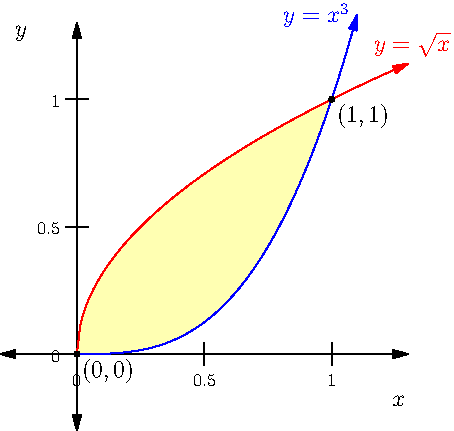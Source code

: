 size(8cm);
import graph;
xaxis("$x$", -0.3, 1.3, Ticks(Label(fontsize(9pt)), Step=0.5, begin=true, end=true), Arrows);
yaxis("$y$", -0.3, 1.3, Ticks(Label(fontsize(9pt)), Step=0.5, begin=true, end=true), Arrows);

real f(real x) {
  return x**(1/2);
}
real g(real x) {
  return x**3;
}
fill(graph(f,0,1)--reverse(graph(g,0,1))--cycle, opacity(0.3)+yellow);
draw(graph(f, 0, 1.3), red, EndArrow);
draw(graph(g, 0, 1.1), blue, EndArrow);
dot("$(1,1)$", (1,1), dir(315));
dot("$(0,0)$", (0,0), dir(315));
label("$y = \sqrt x$", (1.3, f(1.3)), dir(85), red);
label("$y = x^3$", (1.1, g(1.1)), dir(180), blue);
